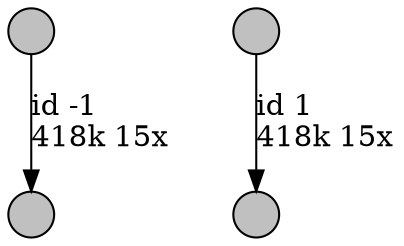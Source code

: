digraph {
nodesep = 0.5;
node [shape = circle, label = "", height = 0.3];
"0" [style = "filled", fillcolor = "grey"];
"1" [style = "filled", fillcolor = "grey"];
"2" [style = "filled", fillcolor = "grey"];
"3" [style = "filled", fillcolor = "grey"];
"1" -> "3" [label = "id 1\l418k 15x", color = "black"] ;
"2" -> "0" [label = "id -1\l418k 15x", color = "black"] ;
}
